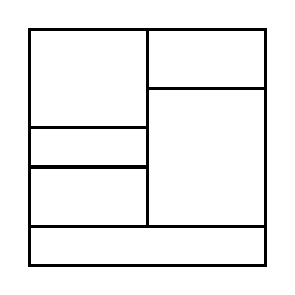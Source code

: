 \begin{tikzpicture}[very thick, scale=.5]
    \draw (0,7/2) rectangle (3,6);
    \draw (0,5/2) rectangle (3,7/2);
    \draw (0,1) rectangle (3,5/2);
    \draw (3,9/2) rectangle (6,6);
    \draw (3,1) rectangle (6,9/2);
    \draw (0,0) rectangle (6,1);
\end{tikzpicture}
